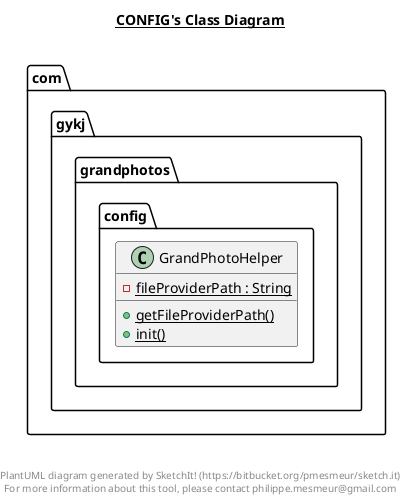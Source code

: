@startuml

title __CONFIG's Class Diagram__\n

  namespace com.gykj.grandphotos {
    namespace config {
      class com.gykj.grandphotos.config.GrandPhotoHelper {
          {static} - fileProviderPath : String
          {static} + getFileProviderPath()
          {static} + init()
      }
    }
  }
  



right footer


PlantUML diagram generated by SketchIt! (https://bitbucket.org/pmesmeur/sketch.it)
For more information about this tool, please contact philippe.mesmeur@gmail.com
endfooter

@enduml

